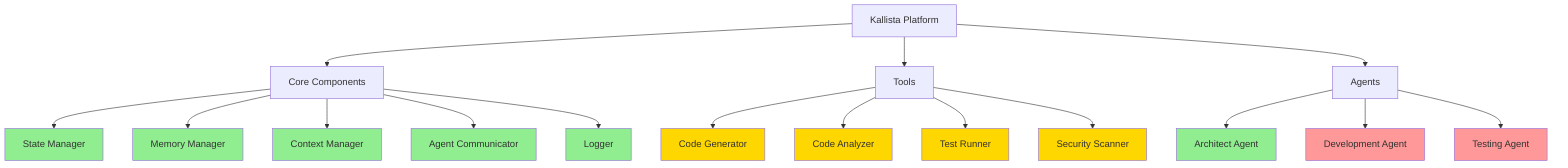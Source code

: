 graph TD
    A[Kallista Platform] --> B[Core Components]
    A --> C[Tools]
    A --> D[Agents]
    
    B --> B1[State Manager]
    B --> B2[Memory Manager]
    B --> B3[Context Manager]
    B --> B4[Agent Communicator]
    B --> B5[Logger]
    
    C --> C1[Code Generator]
    C --> C2[Code Analyzer]
    C --> C3[Test Runner]
    C --> C4[Security Scanner]
    
    D --> D1[Architect Agent]
    D --> D2[Development Agent]
    D --> D3[Testing Agent]
    
    classDef implemented fill:#90EE90
    classDef inProgress fill:#FFD700
    classDef planned fill:#FF9999
    
    class B1,B2,B3,B4,B5 implemented
    class C1,C2,C3,C4 inProgress
    class D1 implemented
    class D2,D3 planned